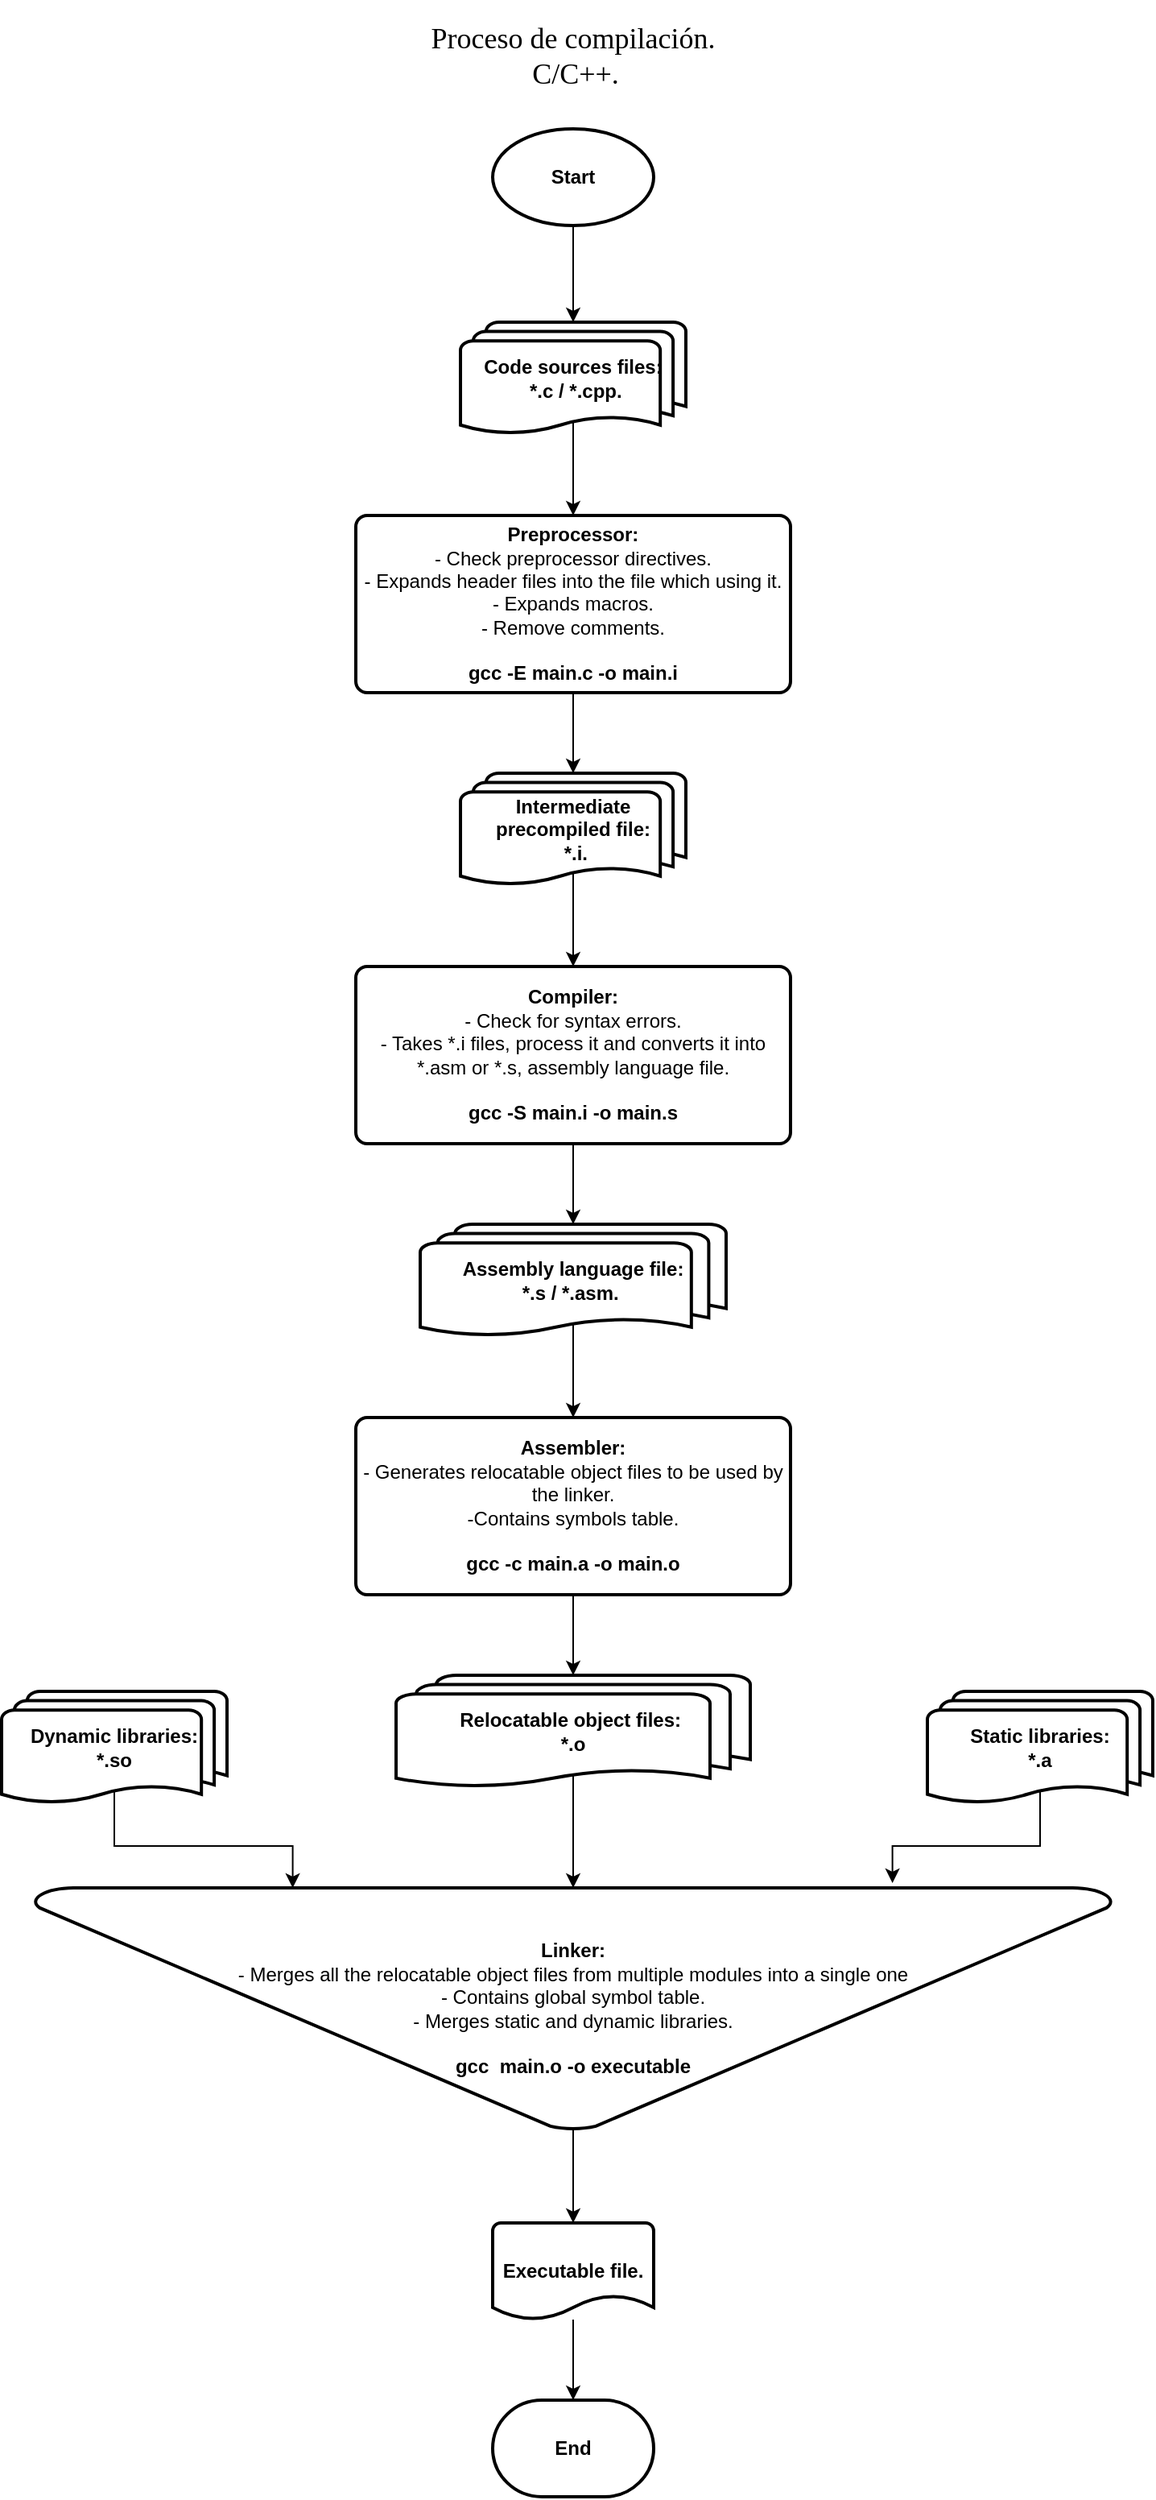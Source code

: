 <mxfile version="26.0.4">
  <diagram name="Página-1" id="cIMttX4b04XPgIClPiKR">
    <mxGraphModel dx="2695" dy="1469" grid="1" gridSize="10" guides="1" tooltips="1" connect="1" arrows="1" fold="1" page="1" pageScale="1" pageWidth="827" pageHeight="1169" math="0" shadow="0">
      <root>
        <mxCell id="0" />
        <mxCell id="1" parent="0" />
        <mxCell id="_06hTwNGaNdEUBY55DxQ-3" value="&lt;font face=&quot;Comic Sans MS&quot; style=&quot;font-size: 18px;&quot;&gt;Proceso de compilación.&lt;/font&gt;&lt;div&gt;&lt;font face=&quot;Comic Sans MS&quot;&gt;&amp;nbsp;&lt;font style=&quot;font-size: 18px;&quot;&gt;C/C++.&lt;/font&gt;&lt;/font&gt;&lt;/div&gt;" style="text;html=1;align=center;verticalAlign=middle;whiteSpace=wrap;rounded=0;" vertex="1" parent="1">
          <mxGeometry x="230" y="30" width="280" height="70" as="geometry" />
        </mxCell>
        <mxCell id="_06hTwNGaNdEUBY55DxQ-5" value="&lt;b&gt;Start&lt;/b&gt;" style="strokeWidth=2;html=1;shape=mxgraph.flowchart.start_1;whiteSpace=wrap;" vertex="1" parent="1">
          <mxGeometry x="320" y="110" width="100" height="60" as="geometry" />
        </mxCell>
        <mxCell id="_06hTwNGaNdEUBY55DxQ-12" value="&lt;b&gt;Preprocessor:&lt;/b&gt;&lt;div&gt;- Check preprocessor directives.&lt;/div&gt;&lt;div&gt;- Expands header files into the file which using it.&lt;/div&gt;&lt;div&gt;- Expands macros.&lt;/div&gt;&lt;div&gt;- Remove comments.&lt;/div&gt;&lt;div&gt;&lt;br&gt;&lt;/div&gt;&lt;div&gt;&lt;b&gt;gcc -E main.c -o main.i&lt;/b&gt;&lt;/div&gt;" style="rounded=1;whiteSpace=wrap;html=1;absoluteArcSize=1;arcSize=14;strokeWidth=2;" vertex="1" parent="1">
          <mxGeometry x="235" y="350" width="270" height="110" as="geometry" />
        </mxCell>
        <mxCell id="_06hTwNGaNdEUBY55DxQ-18" value="&lt;b&gt;Compiler:&lt;/b&gt;&lt;div&gt;- Check for syntax errors.&lt;/div&gt;&lt;div&gt;- Takes *.i files, process it and converts it into *.asm or *.s, assembly language file.&lt;/div&gt;&lt;div&gt;&lt;br&gt;&lt;/div&gt;&lt;div&gt;&lt;b&gt;gcc -S main.i -o main.s&lt;/b&gt;&lt;/div&gt;" style="rounded=1;whiteSpace=wrap;html=1;absoluteArcSize=1;arcSize=14;strokeWidth=2;" vertex="1" parent="1">
          <mxGeometry x="235" y="630" width="270" height="110" as="geometry" />
        </mxCell>
        <mxCell id="_06hTwNGaNdEUBY55DxQ-22" value="&lt;b&gt;Assembler:&lt;/b&gt;&lt;div&gt;- Generates relocatable object files to be used by the linker&lt;span style=&quot;background-color: transparent; color: light-dark(rgb(0, 0, 0), rgb(255, 255, 255));&quot;&gt;.&lt;/span&gt;&lt;/div&gt;&lt;div&gt;&lt;span style=&quot;background-color: transparent; color: light-dark(rgb(0, 0, 0), rgb(255, 255, 255));&quot;&gt;-Contains symbols table.&lt;/span&gt;&lt;/div&gt;&lt;div&gt;&lt;br&gt;&lt;/div&gt;&lt;div&gt;&lt;b&gt;gcc -c main.a -o main.o&lt;/b&gt;&lt;/div&gt;" style="rounded=1;whiteSpace=wrap;html=1;absoluteArcSize=1;arcSize=14;strokeWidth=2;" vertex="1" parent="1">
          <mxGeometry x="235" y="910" width="270" height="110" as="geometry" />
        </mxCell>
        <mxCell id="_06hTwNGaNdEUBY55DxQ-32" value="&lt;b&gt;Linker:&lt;/b&gt;&lt;div&gt;- M&lt;span style=&quot;background-color: transparent; color: light-dark(rgb(0, 0, 0), rgb(255, 255, 255));&quot;&gt;erges all the relocatable object files from multiple modules into a single one&lt;/span&gt;&lt;/div&gt;&lt;div&gt;- Contains global symbol table.&lt;/div&gt;&lt;div&gt;- Merges static and dynamic libraries.&lt;/div&gt;&lt;div&gt;&lt;br&gt;&lt;/div&gt;&lt;div&gt;&lt;b&gt;gcc&amp;nbsp; main.o -o executable&lt;/b&gt;&lt;/div&gt;" style="strokeWidth=2;html=1;shape=mxgraph.flowchart.merge_or_storage;whiteSpace=wrap;" vertex="1" parent="1">
          <mxGeometry x="35" y="1202" width="670" height="150" as="geometry" />
        </mxCell>
        <mxCell id="_06hTwNGaNdEUBY55DxQ-47" style="edgeStyle=orthogonalEdgeStyle;rounded=0;orthogonalLoop=1;jettySize=auto;html=1;exitX=0.5;exitY=0.88;exitDx=0;exitDy=0;exitPerimeter=0;entryX=0.5;entryY=0;entryDx=0;entryDy=0;" edge="1" parent="1" source="_06hTwNGaNdEUBY55DxQ-35" target="_06hTwNGaNdEUBY55DxQ-12">
          <mxGeometry relative="1" as="geometry" />
        </mxCell>
        <mxCell id="_06hTwNGaNdEUBY55DxQ-35" value="&lt;b&gt;Code sources files:&lt;/b&gt;&lt;div&gt;&lt;b&gt;&amp;nbsp;*.c / *.cpp.&lt;/b&gt;&lt;/div&gt;" style="strokeWidth=2;html=1;shape=mxgraph.flowchart.multi-document;whiteSpace=wrap;" vertex="1" parent="1">
          <mxGeometry x="300" y="230" width="140" height="70" as="geometry" />
        </mxCell>
        <mxCell id="_06hTwNGaNdEUBY55DxQ-36" value="&lt;b&gt;Executable file.&lt;/b&gt;" style="strokeWidth=2;html=1;shape=mxgraph.flowchart.document2;whiteSpace=wrap;size=0.25;" vertex="1" parent="1">
          <mxGeometry x="320" y="1410" width="100" height="60" as="geometry" />
        </mxCell>
        <mxCell id="_06hTwNGaNdEUBY55DxQ-38" value="&lt;b&gt;End&lt;/b&gt;" style="strokeWidth=2;html=1;shape=mxgraph.flowchart.terminator;whiteSpace=wrap;" vertex="1" parent="1">
          <mxGeometry x="320" y="1520" width="100" height="60" as="geometry" />
        </mxCell>
        <mxCell id="_06hTwNGaNdEUBY55DxQ-49" style="edgeStyle=orthogonalEdgeStyle;rounded=0;orthogonalLoop=1;jettySize=auto;html=1;exitX=0.5;exitY=0.88;exitDx=0;exitDy=0;exitPerimeter=0;entryX=0.5;entryY=0;entryDx=0;entryDy=0;" edge="1" parent="1" source="_06hTwNGaNdEUBY55DxQ-40" target="_06hTwNGaNdEUBY55DxQ-18">
          <mxGeometry relative="1" as="geometry" />
        </mxCell>
        <mxCell id="_06hTwNGaNdEUBY55DxQ-40" value="&lt;b&gt;Intermediate precompiled file:&lt;/b&gt;&lt;div&gt;&lt;b&gt;&amp;nbsp;*.i.&lt;/b&gt;&lt;br&gt;&lt;/div&gt;" style="strokeWidth=2;html=1;shape=mxgraph.flowchart.multi-document;whiteSpace=wrap;" vertex="1" parent="1">
          <mxGeometry x="300" y="510" width="140" height="70" as="geometry" />
        </mxCell>
        <mxCell id="_06hTwNGaNdEUBY55DxQ-51" style="edgeStyle=orthogonalEdgeStyle;rounded=0;orthogonalLoop=1;jettySize=auto;html=1;exitX=0.5;exitY=0.88;exitDx=0;exitDy=0;exitPerimeter=0;entryX=0.5;entryY=0;entryDx=0;entryDy=0;" edge="1" parent="1" source="_06hTwNGaNdEUBY55DxQ-41" target="_06hTwNGaNdEUBY55DxQ-22">
          <mxGeometry relative="1" as="geometry" />
        </mxCell>
        <mxCell id="_06hTwNGaNdEUBY55DxQ-41" value="&lt;div&gt;&lt;b&gt;Assembly language file:&lt;/b&gt;&lt;/div&gt;&lt;div&gt;&lt;b&gt;*.s / *.asm.&amp;nbsp;&lt;/b&gt;&lt;br&gt;&lt;/div&gt;" style="strokeWidth=2;html=1;shape=mxgraph.flowchart.multi-document;whiteSpace=wrap;" vertex="1" parent="1">
          <mxGeometry x="275" y="790" width="190" height="70" as="geometry" />
        </mxCell>
        <mxCell id="_06hTwNGaNdEUBY55DxQ-42" value="&lt;div&gt;&lt;b&gt;Relocatable object files:&amp;nbsp;&lt;/b&gt;&lt;/div&gt;&lt;div&gt;&lt;b&gt;*.o&lt;/b&gt;&lt;br&gt;&lt;/div&gt;" style="strokeWidth=2;html=1;shape=mxgraph.flowchart.multi-document;whiteSpace=wrap;" vertex="1" parent="1">
          <mxGeometry x="260" y="1070" width="220" height="70" as="geometry" />
        </mxCell>
        <mxCell id="_06hTwNGaNdEUBY55DxQ-43" value="&lt;div&gt;&lt;b&gt;Static libraries:&lt;/b&gt;&lt;br&gt;&lt;/div&gt;&lt;div&gt;&lt;b&gt;*.a&lt;/b&gt;&lt;/div&gt;" style="strokeWidth=2;html=1;shape=mxgraph.flowchart.multi-document;whiteSpace=wrap;" vertex="1" parent="1">
          <mxGeometry x="590" y="1080" width="140" height="70" as="geometry" />
        </mxCell>
        <mxCell id="_06hTwNGaNdEUBY55DxQ-44" value="&lt;div&gt;&lt;b&gt;Dynamic libraries:&lt;/b&gt;&lt;div&gt;&lt;b&gt;*.so&lt;/b&gt;&lt;/div&gt;&lt;/div&gt;" style="strokeWidth=2;html=1;shape=mxgraph.flowchart.multi-document;whiteSpace=wrap;" vertex="1" parent="1">
          <mxGeometry x="15" y="1080" width="140" height="70" as="geometry" />
        </mxCell>
        <mxCell id="_06hTwNGaNdEUBY55DxQ-46" style="edgeStyle=orthogonalEdgeStyle;rounded=0;orthogonalLoop=1;jettySize=auto;html=1;exitX=0.5;exitY=1;exitDx=0;exitDy=0;exitPerimeter=0;entryX=0.5;entryY=0;entryDx=0;entryDy=0;entryPerimeter=0;" edge="1" parent="1" source="_06hTwNGaNdEUBY55DxQ-5" target="_06hTwNGaNdEUBY55DxQ-35">
          <mxGeometry relative="1" as="geometry" />
        </mxCell>
        <mxCell id="_06hTwNGaNdEUBY55DxQ-48" style="edgeStyle=orthogonalEdgeStyle;rounded=0;orthogonalLoop=1;jettySize=auto;html=1;exitX=0.5;exitY=1;exitDx=0;exitDy=0;entryX=0.5;entryY=0;entryDx=0;entryDy=0;entryPerimeter=0;" edge="1" parent="1" source="_06hTwNGaNdEUBY55DxQ-12" target="_06hTwNGaNdEUBY55DxQ-40">
          <mxGeometry relative="1" as="geometry" />
        </mxCell>
        <mxCell id="_06hTwNGaNdEUBY55DxQ-50" style="edgeStyle=orthogonalEdgeStyle;rounded=0;orthogonalLoop=1;jettySize=auto;html=1;exitX=0.5;exitY=1;exitDx=0;exitDy=0;entryX=0.5;entryY=0;entryDx=0;entryDy=0;entryPerimeter=0;" edge="1" parent="1" source="_06hTwNGaNdEUBY55DxQ-18" target="_06hTwNGaNdEUBY55DxQ-41">
          <mxGeometry relative="1" as="geometry" />
        </mxCell>
        <mxCell id="_06hTwNGaNdEUBY55DxQ-52" style="edgeStyle=orthogonalEdgeStyle;rounded=0;orthogonalLoop=1;jettySize=auto;html=1;exitX=0.5;exitY=1;exitDx=0;exitDy=0;entryX=0.5;entryY=0;entryDx=0;entryDy=0;entryPerimeter=0;" edge="1" parent="1" source="_06hTwNGaNdEUBY55DxQ-22" target="_06hTwNGaNdEUBY55DxQ-42">
          <mxGeometry relative="1" as="geometry" />
        </mxCell>
        <mxCell id="_06hTwNGaNdEUBY55DxQ-53" style="edgeStyle=orthogonalEdgeStyle;rounded=0;orthogonalLoop=1;jettySize=auto;html=1;exitX=0.5;exitY=0.88;exitDx=0;exitDy=0;exitPerimeter=0;entryX=0.24;entryY=0;entryDx=0;entryDy=0;entryPerimeter=0;" edge="1" parent="1" source="_06hTwNGaNdEUBY55DxQ-44" target="_06hTwNGaNdEUBY55DxQ-32">
          <mxGeometry relative="1" as="geometry" />
        </mxCell>
        <mxCell id="_06hTwNGaNdEUBY55DxQ-54" style="edgeStyle=orthogonalEdgeStyle;rounded=0;orthogonalLoop=1;jettySize=auto;html=1;exitX=0.5;exitY=0.88;exitDx=0;exitDy=0;exitPerimeter=0;entryX=0.796;entryY=-0.02;entryDx=0;entryDy=0;entryPerimeter=0;" edge="1" parent="1" source="_06hTwNGaNdEUBY55DxQ-43" target="_06hTwNGaNdEUBY55DxQ-32">
          <mxGeometry relative="1" as="geometry" />
        </mxCell>
        <mxCell id="_06hTwNGaNdEUBY55DxQ-55" style="edgeStyle=orthogonalEdgeStyle;rounded=0;orthogonalLoop=1;jettySize=auto;html=1;exitX=0.5;exitY=0.88;exitDx=0;exitDy=0;exitPerimeter=0;entryX=0.5;entryY=0;entryDx=0;entryDy=0;entryPerimeter=0;" edge="1" parent="1" source="_06hTwNGaNdEUBY55DxQ-42" target="_06hTwNGaNdEUBY55DxQ-32">
          <mxGeometry relative="1" as="geometry" />
        </mxCell>
        <mxCell id="_06hTwNGaNdEUBY55DxQ-56" style="edgeStyle=orthogonalEdgeStyle;rounded=0;orthogonalLoop=1;jettySize=auto;html=1;exitX=0.5;exitY=1;exitDx=0;exitDy=0;exitPerimeter=0;entryX=0.5;entryY=0;entryDx=0;entryDy=0;entryPerimeter=0;" edge="1" parent="1" source="_06hTwNGaNdEUBY55DxQ-32" target="_06hTwNGaNdEUBY55DxQ-36">
          <mxGeometry relative="1" as="geometry" />
        </mxCell>
        <mxCell id="_06hTwNGaNdEUBY55DxQ-57" style="edgeStyle=orthogonalEdgeStyle;rounded=0;orthogonalLoop=1;jettySize=auto;html=1;entryX=0.5;entryY=0;entryDx=0;entryDy=0;entryPerimeter=0;" edge="1" parent="1" source="_06hTwNGaNdEUBY55DxQ-36" target="_06hTwNGaNdEUBY55DxQ-38">
          <mxGeometry relative="1" as="geometry" />
        </mxCell>
      </root>
    </mxGraphModel>
  </diagram>
</mxfile>
